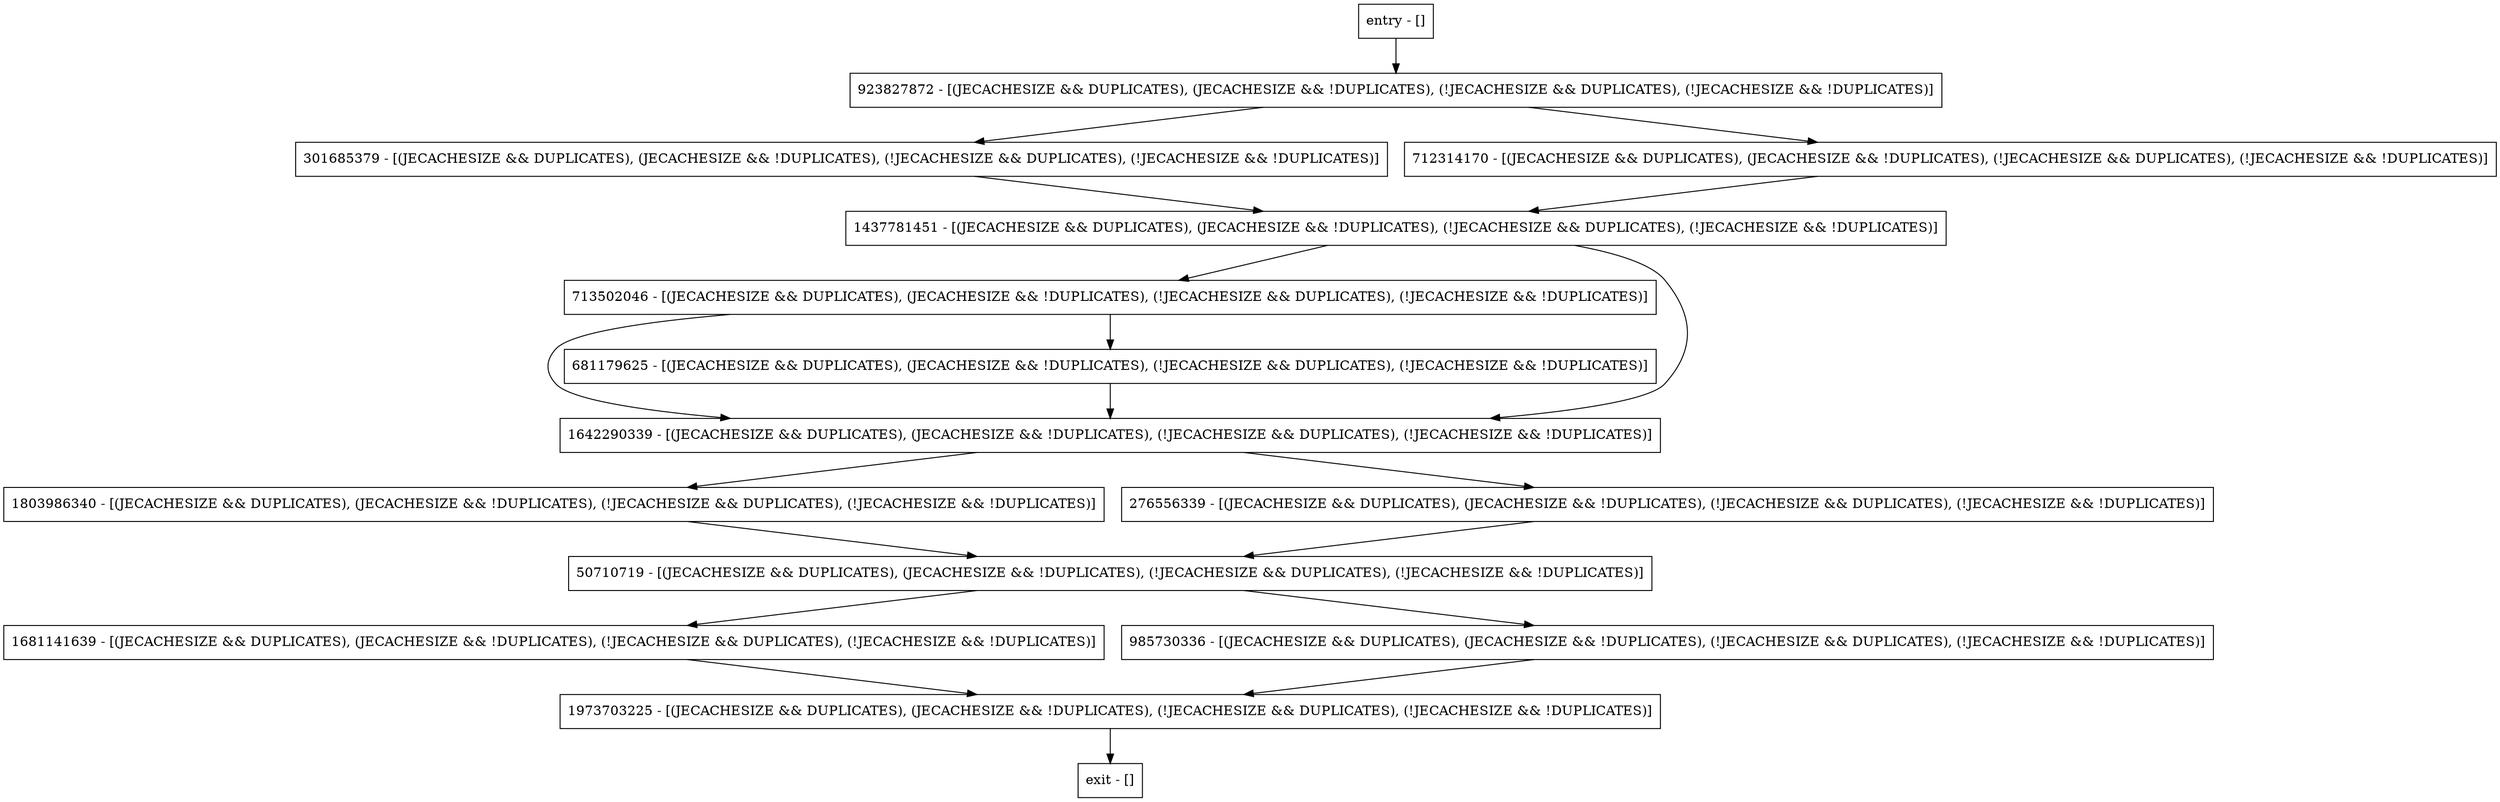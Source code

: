 digraph prepareForUpdate {
node [shape=record];
713502046 [label="713502046 - [(JECACHESIZE && DUPLICATES), (JECACHESIZE && !DUPLICATES), (!JECACHESIZE && DUPLICATES), (!JECACHESIZE && !DUPLICATES)]"];
301685379 [label="301685379 - [(JECACHESIZE && DUPLICATES), (JECACHESIZE && !DUPLICATES), (!JECACHESIZE && DUPLICATES), (!JECACHESIZE && !DUPLICATES)]"];
1437781451 [label="1437781451 - [(JECACHESIZE && DUPLICATES), (JECACHESIZE && !DUPLICATES), (!JECACHESIZE && DUPLICATES), (!JECACHESIZE && !DUPLICATES)]"];
50710719 [label="50710719 - [(JECACHESIZE && DUPLICATES), (JECACHESIZE && !DUPLICATES), (!JECACHESIZE && DUPLICATES), (!JECACHESIZE && !DUPLICATES)]"];
1642290339 [label="1642290339 - [(JECACHESIZE && DUPLICATES), (JECACHESIZE && !DUPLICATES), (!JECACHESIZE && DUPLICATES), (!JECACHESIZE && !DUPLICATES)]"];
1803986340 [label="1803986340 - [(JECACHESIZE && DUPLICATES), (JECACHESIZE && !DUPLICATES), (!JECACHESIZE && DUPLICATES), (!JECACHESIZE && !DUPLICATES)]"];
1681141639 [label="1681141639 - [(JECACHESIZE && DUPLICATES), (JECACHESIZE && !DUPLICATES), (!JECACHESIZE && DUPLICATES), (!JECACHESIZE && !DUPLICATES)]"];
923827872 [label="923827872 - [(JECACHESIZE && DUPLICATES), (JECACHESIZE && !DUPLICATES), (!JECACHESIZE && DUPLICATES), (!JECACHESIZE && !DUPLICATES)]"];
985730336 [label="985730336 - [(JECACHESIZE && DUPLICATES), (JECACHESIZE && !DUPLICATES), (!JECACHESIZE && DUPLICATES), (!JECACHESIZE && !DUPLICATES)]"];
entry [label="entry - []"];
exit [label="exit - []"];
681179625 [label="681179625 - [(JECACHESIZE && DUPLICATES), (JECACHESIZE && !DUPLICATES), (!JECACHESIZE && DUPLICATES), (!JECACHESIZE && !DUPLICATES)]"];
276556339 [label="276556339 - [(JECACHESIZE && DUPLICATES), (JECACHESIZE && !DUPLICATES), (!JECACHESIZE && DUPLICATES), (!JECACHESIZE && !DUPLICATES)]"];
712314170 [label="712314170 - [(JECACHESIZE && DUPLICATES), (JECACHESIZE && !DUPLICATES), (!JECACHESIZE && DUPLICATES), (!JECACHESIZE && !DUPLICATES)]"];
1973703225 [label="1973703225 - [(JECACHESIZE && DUPLICATES), (JECACHESIZE && !DUPLICATES), (!JECACHESIZE && DUPLICATES), (!JECACHESIZE && !DUPLICATES)]"];
entry;
exit;
713502046 -> 681179625;
713502046 -> 1642290339;
301685379 -> 1437781451;
1437781451 -> 713502046;
1437781451 -> 1642290339;
50710719 -> 985730336;
50710719 -> 1681141639;
1642290339 -> 276556339;
1642290339 -> 1803986340;
1803986340 -> 50710719;
1681141639 -> 1973703225;
923827872 -> 301685379;
923827872 -> 712314170;
985730336 -> 1973703225;
entry -> 923827872;
681179625 -> 1642290339;
276556339 -> 50710719;
712314170 -> 1437781451;
1973703225 -> exit;
}

